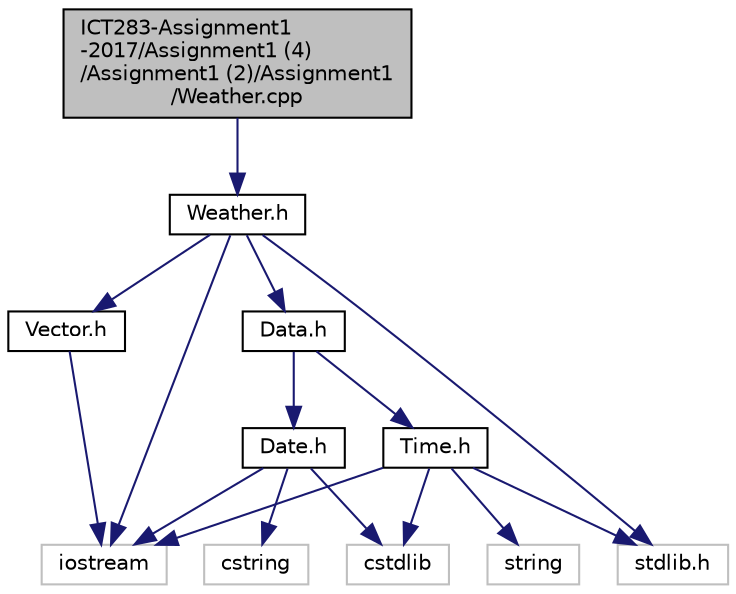 digraph "ICT283-Assignment1-2017/Assignment1 (4)/Assignment1 (2)/Assignment1/Weather.cpp"
{
  edge [fontname="Helvetica",fontsize="10",labelfontname="Helvetica",labelfontsize="10"];
  node [fontname="Helvetica",fontsize="10",shape=record];
  Node0 [label="ICT283-Assignment1\l-2017/Assignment1 (4)\l/Assignment1 (2)/Assignment1\l/Weather.cpp",height=0.2,width=0.4,color="black", fillcolor="grey75", style="filled", fontcolor="black"];
  Node0 -> Node1 [color="midnightblue",fontsize="10",style="solid",fontname="Helvetica"];
  Node1 [label="Weather.h",height=0.2,width=0.4,color="black", fillcolor="white", style="filled",URL="$_074_08_2_assignment1_01_072_08_2_assignment1_2_weather_8h.html"];
  Node1 -> Node2 [color="midnightblue",fontsize="10",style="solid",fontname="Helvetica"];
  Node2 [label="iostream",height=0.2,width=0.4,color="grey75", fillcolor="white", style="filled"];
  Node1 -> Node3 [color="midnightblue",fontsize="10",style="solid",fontname="Helvetica"];
  Node3 [label="stdlib.h",height=0.2,width=0.4,color="grey75", fillcolor="white", style="filled"];
  Node1 -> Node4 [color="midnightblue",fontsize="10",style="solid",fontname="Helvetica"];
  Node4 [label="Vector.h",height=0.2,width=0.4,color="black", fillcolor="white", style="filled",URL="$_074_08_2_assignment1_01_072_08_2_assignment1_2_vector_8h.html"];
  Node4 -> Node2 [color="midnightblue",fontsize="10",style="solid",fontname="Helvetica"];
  Node1 -> Node5 [color="midnightblue",fontsize="10",style="solid",fontname="Helvetica"];
  Node5 [label="Data.h",height=0.2,width=0.4,color="black", fillcolor="white", style="filled",URL="$_074_08_2_assignment1_01_072_08_2_assignment1_2_data_8h.html"];
  Node5 -> Node6 [color="midnightblue",fontsize="10",style="solid",fontname="Helvetica"];
  Node6 [label="Time.h",height=0.2,width=0.4,color="black", fillcolor="white", style="filled",URL="$_074_08_2_assignment1_01_072_08_2_assignment1_2_time_8h.html"];
  Node6 -> Node2 [color="midnightblue",fontsize="10",style="solid",fontname="Helvetica"];
  Node6 -> Node7 [color="midnightblue",fontsize="10",style="solid",fontname="Helvetica"];
  Node7 [label="string",height=0.2,width=0.4,color="grey75", fillcolor="white", style="filled"];
  Node6 -> Node3 [color="midnightblue",fontsize="10",style="solid",fontname="Helvetica"];
  Node6 -> Node8 [color="midnightblue",fontsize="10",style="solid",fontname="Helvetica"];
  Node8 [label="cstdlib",height=0.2,width=0.4,color="grey75", fillcolor="white", style="filled"];
  Node5 -> Node9 [color="midnightblue",fontsize="10",style="solid",fontname="Helvetica"];
  Node9 [label="Date.h",height=0.2,width=0.4,color="black", fillcolor="white", style="filled",URL="$_i_c_t283-_assignment1-2017_2_assignment1_01_074_08_2_assignment1_01_072_08_2_assignment1_2_date_8h.html"];
  Node9 -> Node2 [color="midnightblue",fontsize="10",style="solid",fontname="Helvetica"];
  Node9 -> Node10 [color="midnightblue",fontsize="10",style="solid",fontname="Helvetica"];
  Node10 [label="cstring",height=0.2,width=0.4,color="grey75", fillcolor="white", style="filled"];
  Node9 -> Node8 [color="midnightblue",fontsize="10",style="solid",fontname="Helvetica"];
}
